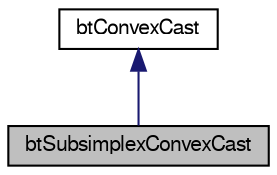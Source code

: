 digraph G
{
  bgcolor="transparent";
  edge [fontname="FreeSans",fontsize=10,labelfontname="FreeSans",labelfontsize=10];
  node [fontname="FreeSans",fontsize=10,shape=record];
  Node1 [label="btSubsimplexConvexCast",height=0.2,width=0.4,color="black", fillcolor="grey75", style="filled" fontcolor="black"];
  Node2 -> Node1 [dir=back,color="midnightblue",fontsize=10,style="solid"];
  Node2 [label="btConvexCast",height=0.2,width=0.4,color="black",URL="$classbt_convex_cast.html",tooltip="btConvexCast is an interface for Casting"];
}
